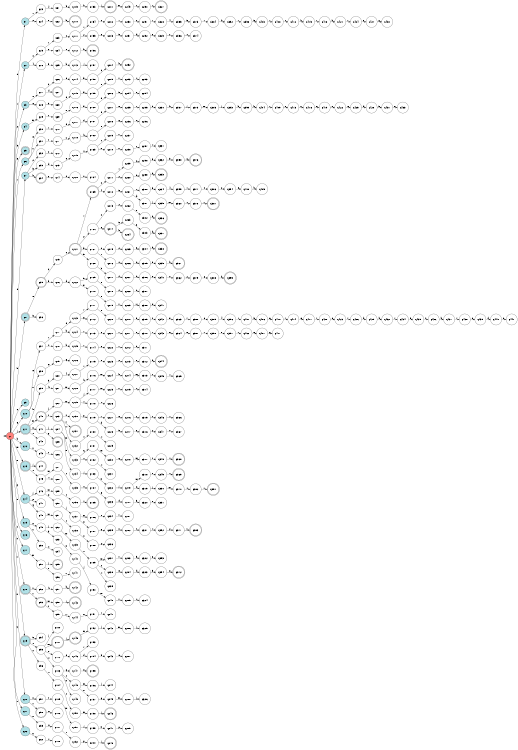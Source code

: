 digraph APTAALF {
__start0 [style = invis, shape = none, label = "", width = 0, height = 0];

rankdir=LR;
size="8,5";

s0 [style="filled", color="black", fillcolor="#ff817b" shape="circle", label="q0"];
s1 [style="filled", color="black", fillcolor="powderblue" shape="circle", label="q1"];
s2 [style="filled", color="black", fillcolor="powderblue" shape="circle", label="q2"];
s3 [style="filled", color="black", fillcolor="powderblue" shape="circle", label="q3"];
s4 [style="filled", color="black", fillcolor="powderblue" shape="circle", label="q4"];
s5 [style="rounded,filled", color="black", fillcolor="powderblue" shape="doublecircle", label="q5"];
s6 [style="filled", color="black", fillcolor="powderblue" shape="circle", label="q6"];
s7 [style="filled", color="black", fillcolor="powderblue" shape="circle", label="q7"];
s8 [style="rounded,filled", color="black", fillcolor="powderblue" shape="doublecircle", label="q8"];
s9 [style="filled", color="black", fillcolor="powderblue" shape="circle", label="q9"];
s10 [style="filled", color="black", fillcolor="powderblue" shape="circle", label="q10"];
s11 [style="rounded,filled", color="black", fillcolor="powderblue" shape="doublecircle", label="q11"];
s12 [style="filled", color="black", fillcolor="powderblue" shape="circle", label="q12"];
s13 [style="rounded,filled", color="black", fillcolor="powderblue" shape="doublecircle", label="q13"];
s14 [style="filled", color="black", fillcolor="powderblue" shape="circle", label="q14"];
s15 [style="filled", color="black", fillcolor="powderblue" shape="circle", label="q15"];
s16 [style="filled", color="black", fillcolor="powderblue" shape="circle", label="q16"];
s17 [style="filled", color="black", fillcolor="powderblue" shape="circle", label="q17"];
s18 [style="rounded,filled", color="black", fillcolor="powderblue" shape="doublecircle", label="q18"];
s19 [style="rounded,filled", color="black", fillcolor="powderblue" shape="doublecircle", label="q19"];
s20 [style="filled", color="black", fillcolor="powderblue" shape="circle", label="q20"];
s21 [style="filled", color="black", fillcolor="powderblue" shape="circle", label="q21"];
s22 [style="filled", color="black", fillcolor="powderblue" shape="circle", label="q22"];
s23 [style="filled", color="black", fillcolor="white" shape="circle", label="q23"];
s24 [style="filled", color="black", fillcolor="white" shape="circle", label="q24"];
s25 [style="filled", color="black", fillcolor="white" shape="circle", label="q25"];
s26 [style="filled", color="black", fillcolor="white" shape="circle", label="q26"];
s27 [style="filled", color="black", fillcolor="white" shape="circle", label="q27"];
s28 [style="filled", color="black", fillcolor="white" shape="circle", label="q28"];
s29 [style="filled", color="black", fillcolor="white" shape="circle", label="q29"];
s30 [style="filled", color="black", fillcolor="white" shape="circle", label="q30"];
s31 [style="filled", color="black", fillcolor="white" shape="circle", label="q31"];
s32 [style="filled", color="black", fillcolor="white" shape="circle", label="q32"];
s33 [style="filled", color="black", fillcolor="white" shape="circle", label="q33"];
s34 [style="rounded,filled", color="black", fillcolor="white" shape="doublecircle", label="q34"];
s35 [style="rounded,filled", color="black", fillcolor="white" shape="doublecircle", label="q35"];
s36 [style="filled", color="black", fillcolor="white" shape="circle", label="q36"];
s37 [style="filled", color="black", fillcolor="white" shape="circle", label="q37"];
s38 [style="filled", color="black", fillcolor="white" shape="circle", label="q38"];
s39 [style="filled", color="black", fillcolor="white" shape="circle", label="q39"];
s40 [style="rounded,filled", color="black", fillcolor="white" shape="doublecircle", label="q40"];
s41 [style="filled", color="black", fillcolor="white" shape="circle", label="q41"];
s42 [style="filled", color="black", fillcolor="white" shape="circle", label="q42"];
s43 [style="filled", color="black", fillcolor="white" shape="circle", label="q43"];
s44 [style="rounded,filled", color="black", fillcolor="white" shape="doublecircle", label="q44"];
s45 [style="filled", color="black", fillcolor="white" shape="circle", label="q45"];
s46 [style="filled", color="black", fillcolor="white" shape="circle", label="q46"];
s47 [style="filled", color="black", fillcolor="white" shape="circle", label="q47"];
s48 [style="filled", color="black", fillcolor="white" shape="circle", label="q48"];
s49 [style="filled", color="black", fillcolor="white" shape="circle", label="q49"];
s50 [style="filled", color="black", fillcolor="white" shape="circle", label="q50"];
s51 [style="filled", color="black", fillcolor="white" shape="circle", label="q51"];
s52 [style="filled", color="black", fillcolor="white" shape="circle", label="q52"];
s53 [style="rounded,filled", color="black", fillcolor="white" shape="doublecircle", label="q53"];
s54 [style="filled", color="black", fillcolor="white" shape="circle", label="q54"];
s55 [style="filled", color="black", fillcolor="white" shape="circle", label="q55"];
s56 [style="filled", color="black", fillcolor="white" shape="circle", label="q56"];
s57 [style="filled", color="black", fillcolor="white" shape="circle", label="q57"];
s58 [style="rounded,filled", color="black", fillcolor="white" shape="doublecircle", label="q58"];
s59 [style="filled", color="black", fillcolor="white" shape="circle", label="q59"];
s60 [style="filled", color="black", fillcolor="white" shape="circle", label="q60"];
s61 [style="filled", color="black", fillcolor="white" shape="circle", label="q61"];
s62 [style="rounded,filled", color="black", fillcolor="white" shape="doublecircle", label="q62"];
s63 [style="filled", color="black", fillcolor="white" shape="circle", label="q63"];
s64 [style="filled", color="black", fillcolor="white" shape="circle", label="q64"];
s65 [style="filled", color="black", fillcolor="white" shape="circle", label="q65"];
s66 [style="filled", color="black", fillcolor="white" shape="circle", label="q66"];
s67 [style="rounded,filled", color="black", fillcolor="white" shape="doublecircle", label="q67"];
s68 [style="filled", color="black", fillcolor="white" shape="circle", label="q68"];
s69 [style="filled", color="black", fillcolor="white" shape="circle", label="q69"];
s70 [style="filled", color="black", fillcolor="white" shape="circle", label="q70"];
s71 [style="filled", color="black", fillcolor="white" shape="circle", label="q71"];
s72 [style="filled", color="black", fillcolor="white" shape="circle", label="q72"];
s73 [style="filled", color="black", fillcolor="white" shape="circle", label="q73"];
s74 [style="filled", color="black", fillcolor="white" shape="circle", label="q74"];
s75 [style="filled", color="black", fillcolor="white" shape="circle", label="q75"];
s76 [style="filled", color="black", fillcolor="white" shape="circle", label="q76"];
s77 [style="filled", color="black", fillcolor="white" shape="circle", label="q77"];
s78 [style="filled", color="black", fillcolor="white" shape="circle", label="q78"];
s79 [style="filled", color="black", fillcolor="white" shape="circle", label="q79"];
s80 [style="filled", color="black", fillcolor="white" shape="circle", label="q80"];
s81 [style="filled", color="black", fillcolor="white" shape="circle", label="q81"];
s82 [style="filled", color="black", fillcolor="white" shape="circle", label="q82"];
s83 [style="rounded,filled", color="black", fillcolor="white" shape="doublecircle", label="q83"];
s84 [style="filled", color="black", fillcolor="white" shape="circle", label="q84"];
s85 [style="rounded,filled", color="black", fillcolor="white" shape="doublecircle", label="q85"];
s86 [style="filled", color="black", fillcolor="white" shape="circle", label="q86"];
s87 [style="filled", color="black", fillcolor="white" shape="circle", label="q87"];
s88 [style="filled", color="black", fillcolor="white" shape="circle", label="q88"];
s89 [style="filled", color="black", fillcolor="white" shape="circle", label="q89"];
s90 [style="filled", color="black", fillcolor="white" shape="circle", label="q90"];
s91 [style="filled", color="black", fillcolor="white" shape="circle", label="q91"];
s92 [style="filled", color="black", fillcolor="white" shape="circle", label="q92"];
s93 [style="filled", color="black", fillcolor="white" shape="circle", label="q93"];
s94 [style="filled", color="black", fillcolor="white" shape="circle", label="q94"];
s95 [style="rounded,filled", color="black", fillcolor="white" shape="doublecircle", label="q95"];
s96 [style="filled", color="black", fillcolor="white" shape="circle", label="q96"];
s97 [style="filled", color="black", fillcolor="white" shape="circle", label="q97"];
s98 [style="filled", color="black", fillcolor="white" shape="circle", label="q98"];
s99 [style="filled", color="black", fillcolor="white" shape="circle", label="q99"];
s100 [style="filled", color="black", fillcolor="white" shape="circle", label="q100"];
s101 [style="rounded,filled", color="black", fillcolor="white" shape="doublecircle", label="q101"];
s102 [style="filled", color="black", fillcolor="white" shape="circle", label="q102"];
s103 [style="filled", color="black", fillcolor="white" shape="circle", label="q103"];
s104 [style="filled", color="black", fillcolor="white" shape="circle", label="q104"];
s105 [style="filled", color="black", fillcolor="white" shape="circle", label="q105"];
s106 [style="filled", color="black", fillcolor="white" shape="circle", label="q106"];
s107 [style="filled", color="black", fillcolor="white" shape="circle", label="q107"];
s108 [style="filled", color="black", fillcolor="white" shape="circle", label="q108"];
s109 [style="filled", color="black", fillcolor="white" shape="circle", label="q109"];
s110 [style="rounded,filled", color="black", fillcolor="white" shape="doublecircle", label="q110"];
s111 [style="filled", color="black", fillcolor="white" shape="circle", label="q111"];
s112 [style="filled", color="black", fillcolor="white" shape="circle", label="q112"];
s113 [style="filled", color="black", fillcolor="white" shape="circle", label="q113"];
s114 [style="filled", color="black", fillcolor="white" shape="circle", label="q114"];
s115 [style="filled", color="black", fillcolor="white" shape="circle", label="q115"];
s116 [style="filled", color="black", fillcolor="white" shape="circle", label="q116"];
s117 [style="filled", color="black", fillcolor="white" shape="circle", label="q117"];
s118 [style="filled", color="black", fillcolor="white" shape="circle", label="q118"];
s119 [style="filled", color="black", fillcolor="white" shape="circle", label="q119"];
s120 [style="filled", color="black", fillcolor="white" shape="circle", label="q120"];
s121 [style="rounded,filled", color="black", fillcolor="white" shape="doublecircle", label="q121"];
s122 [style="filled", color="black", fillcolor="white" shape="circle", label="q122"];
s123 [style="filled", color="black", fillcolor="white" shape="circle", label="q123"];
s124 [style="filled", color="black", fillcolor="white" shape="circle", label="q124"];
s125 [style="filled", color="black", fillcolor="white" shape="circle", label="q125"];
s126 [style="filled", color="black", fillcolor="white" shape="circle", label="q126"];
s127 [style="filled", color="black", fillcolor="white" shape="circle", label="q127"];
s128 [style="filled", color="black", fillcolor="white" shape="circle", label="q128"];
s129 [style="filled", color="black", fillcolor="white" shape="circle", label="q129"];
s130 [style="filled", color="black", fillcolor="white" shape="circle", label="q130"];
s131 [style="rounded,filled", color="black", fillcolor="white" shape="doublecircle", label="q131"];
s132 [style="filled", color="black", fillcolor="white" shape="circle", label="q132"];
s133 [style="filled", color="black", fillcolor="white" shape="circle", label="q133"];
s134 [style="filled", color="black", fillcolor="white" shape="circle", label="q134"];
s135 [style="filled", color="black", fillcolor="white" shape="circle", label="q135"];
s136 [style="filled", color="black", fillcolor="white" shape="circle", label="q136"];
s137 [style="filled", color="black", fillcolor="white" shape="circle", label="q137"];
s138 [style="filled", color="black", fillcolor="white" shape="circle", label="q138"];
s139 [style="filled", color="black", fillcolor="white" shape="circle", label="q139"];
s140 [style="filled", color="black", fillcolor="white" shape="circle", label="q140"];
s141 [style="filled", color="black", fillcolor="white" shape="circle", label="q141"];
s142 [style="rounded,filled", color="black", fillcolor="white" shape="doublecircle", label="q142"];
s143 [style="rounded,filled", color="black", fillcolor="white" shape="doublecircle", label="q143"];
s144 [style="filled", color="black", fillcolor="white" shape="circle", label="q144"];
s145 [style="rounded,filled", color="black", fillcolor="white" shape="doublecircle", label="q145"];
s146 [style="filled", color="black", fillcolor="white" shape="circle", label="q146"];
s147 [style="filled", color="black", fillcolor="white" shape="circle", label="q147"];
s148 [style="filled", color="black", fillcolor="white" shape="circle", label="q148"];
s149 [style="filled", color="black", fillcolor="white" shape="circle", label="q149"];
s150 [style="filled", color="black", fillcolor="white" shape="circle", label="q150"];
s151 [style="filled", color="black", fillcolor="white" shape="circle", label="q151"];
s152 [style="filled", color="black", fillcolor="white" shape="circle", label="q152"];
s153 [style="filled", color="black", fillcolor="white" shape="circle", label="q153"];
s154 [style="filled", color="black", fillcolor="white" shape="circle", label="q154"];
s155 [style="filled", color="black", fillcolor="white" shape="circle", label="q155"];
s156 [style="rounded,filled", color="black", fillcolor="white" shape="doublecircle", label="q156"];
s157 [style="filled", color="black", fillcolor="white" shape="circle", label="q157"];
s158 [style="filled", color="black", fillcolor="white" shape="circle", label="q158"];
s159 [style="filled", color="black", fillcolor="white" shape="circle", label="q159"];
s160 [style="filled", color="black", fillcolor="white" shape="circle", label="q160"];
s161 [style="filled", color="black", fillcolor="white" shape="circle", label="q161"];
s162 [style="filled", color="black", fillcolor="white" shape="circle", label="q162"];
s163 [style="filled", color="black", fillcolor="white" shape="circle", label="q163"];
s164 [style="filled", color="black", fillcolor="white" shape="circle", label="q164"];
s165 [style="rounded,filled", color="black", fillcolor="white" shape="doublecircle", label="q165"];
s166 [style="filled", color="black", fillcolor="white" shape="circle", label="q166"];
s167 [style="filled", color="black", fillcolor="white" shape="circle", label="q167"];
s168 [style="filled", color="black", fillcolor="white" shape="circle", label="q168"];
s169 [style="filled", color="black", fillcolor="white" shape="circle", label="q169"];
s170 [style="filled", color="black", fillcolor="white" shape="circle", label="q170"];
s171 [style="filled", color="black", fillcolor="white" shape="circle", label="q171"];
s172 [style="filled", color="black", fillcolor="white" shape="circle", label="q172"];
s173 [style="filled", color="black", fillcolor="white" shape="circle", label="q173"];
s174 [style="filled", color="black", fillcolor="white" shape="circle", label="q174"];
s175 [style="filled", color="black", fillcolor="white" shape="circle", label="q175"];
s176 [style="filled", color="black", fillcolor="white" shape="circle", label="q176"];
s177 [style="filled", color="black", fillcolor="white" shape="circle", label="q177"];
s178 [style="filled", color="black", fillcolor="white" shape="circle", label="q178"];
s179 [style="filled", color="black", fillcolor="white" shape="circle", label="q179"];
s180 [style="filled", color="black", fillcolor="white" shape="circle", label="q180"];
s181 [style="filled", color="black", fillcolor="white" shape="circle", label="q181"];
s182 [style="filled", color="black", fillcolor="white" shape="circle", label="q182"];
s183 [style="filled", color="black", fillcolor="white" shape="circle", label="q183"];
s184 [style="filled", color="black", fillcolor="white" shape="circle", label="q184"];
s185 [style="rounded,filled", color="black", fillcolor="white" shape="doublecircle", label="q185"];
s186 [style="filled", color="black", fillcolor="white" shape="circle", label="q186"];
s187 [style="filled", color="black", fillcolor="white" shape="circle", label="q187"];
s188 [style="filled", color="black", fillcolor="white" shape="circle", label="q188"];
s189 [style="filled", color="black", fillcolor="white" shape="circle", label="q189"];
s190 [style="filled", color="black", fillcolor="white" shape="circle", label="q190"];
s191 [style="filled", color="black", fillcolor="white" shape="circle", label="q191"];
s192 [style="filled", color="black", fillcolor="white" shape="circle", label="q192"];
s193 [style="filled", color="black", fillcolor="white" shape="circle", label="q193"];
s194 [style="filled", color="black", fillcolor="white" shape="circle", label="q194"];
s195 [style="rounded,filled", color="black", fillcolor="white" shape="doublecircle", label="q195"];
s196 [style="filled", color="black", fillcolor="white" shape="circle", label="q196"];
s197 [style="filled", color="black", fillcolor="white" shape="circle", label="q197"];
s198 [style="filled", color="black", fillcolor="white" shape="circle", label="q198"];
s199 [style="filled", color="black", fillcolor="white" shape="circle", label="q199"];
s200 [style="filled", color="black", fillcolor="white" shape="circle", label="q200"];
s201 [style="rounded,filled", color="black", fillcolor="white" shape="doublecircle", label="q201"];
s202 [style="filled", color="black", fillcolor="white" shape="circle", label="q202"];
s203 [style="filled", color="black", fillcolor="white" shape="circle", label="q203"];
s204 [style="filled", color="black", fillcolor="white" shape="circle", label="q204"];
s205 [style="filled", color="black", fillcolor="white" shape="circle", label="q205"];
s206 [style="filled", color="black", fillcolor="white" shape="circle", label="q206"];
s207 [style="filled", color="black", fillcolor="white" shape="circle", label="q207"];
s208 [style="filled", color="black", fillcolor="white" shape="circle", label="q208"];
s209 [style="filled", color="black", fillcolor="white" shape="circle", label="q209"];
s210 [style="filled", color="black", fillcolor="white" shape="circle", label="q210"];
s211 [style="filled", color="black", fillcolor="white" shape="circle", label="q211"];
s212 [style="filled", color="black", fillcolor="white" shape="circle", label="q212"];
s213 [style="filled", color="black", fillcolor="white" shape="circle", label="q213"];
s214 [style="rounded,filled", color="black", fillcolor="white" shape="doublecircle", label="q214"];
s215 [style="filled", color="black", fillcolor="white" shape="circle", label="q215"];
s216 [style="filled", color="black", fillcolor="white" shape="circle", label="q216"];
s217 [style="filled", color="black", fillcolor="white" shape="circle", label="q217"];
s218 [style="filled", color="black", fillcolor="white" shape="circle", label="q218"];
s219 [style="filled", color="black", fillcolor="white" shape="circle", label="q219"];
s220 [style="filled", color="black", fillcolor="white" shape="circle", label="q220"];
s221 [style="filled", color="black", fillcolor="white" shape="circle", label="q221"];
s222 [style="filled", color="black", fillcolor="white" shape="circle", label="q222"];
s223 [style="filled", color="black", fillcolor="white" shape="circle", label="q223"];
s224 [style="filled", color="black", fillcolor="white" shape="circle", label="q224"];
s225 [style="filled", color="black", fillcolor="white" shape="circle", label="q225"];
s226 [style="filled", color="black", fillcolor="white" shape="circle", label="q226"];
s227 [style="filled", color="black", fillcolor="white" shape="circle", label="q227"];
s228 [style="filled", color="black", fillcolor="white" shape="circle", label="q228"];
s229 [style="filled", color="black", fillcolor="white" shape="circle", label="q229"];
s230 [style="filled", color="black", fillcolor="white" shape="circle", label="q230"];
s231 [style="filled", color="black", fillcolor="white" shape="circle", label="q231"];
s232 [style="filled", color="black", fillcolor="white" shape="circle", label="q232"];
s233 [style="filled", color="black", fillcolor="white" shape="circle", label="q233"];
s234 [style="filled", color="black", fillcolor="white" shape="circle", label="q234"];
s235 [style="filled", color="black", fillcolor="white" shape="circle", label="q235"];
s236 [style="filled", color="black", fillcolor="white" shape="circle", label="q236"];
s237 [style="filled", color="black", fillcolor="white" shape="circle", label="q237"];
s238 [style="filled", color="black", fillcolor="white" shape="circle", label="q238"];
s239 [style="filled", color="black", fillcolor="white" shape="circle", label="q239"];
s240 [style="filled", color="black", fillcolor="white" shape="circle", label="q240"];
s241 [style="filled", color="black", fillcolor="white" shape="circle", label="q241"];
s242 [style="filled", color="black", fillcolor="white" shape="circle", label="q242"];
s243 [style="filled", color="black", fillcolor="white" shape="circle", label="q243"];
s244 [style="filled", color="black", fillcolor="white" shape="circle", label="q244"];
s245 [style="filled", color="black", fillcolor="white" shape="circle", label="q245"];
s246 [style="rounded,filled", color="black", fillcolor="white" shape="doublecircle", label="q246"];
s247 [style="filled", color="black", fillcolor="white" shape="circle", label="q247"];
s248 [style="rounded,filled", color="black", fillcolor="white" shape="doublecircle", label="q248"];
s249 [style="filled", color="black", fillcolor="white" shape="circle", label="q249"];
s250 [style="filled", color="black", fillcolor="white" shape="circle", label="q250"];
s251 [style="filled", color="black", fillcolor="white" shape="circle", label="q251"];
s252 [style="rounded,filled", color="black", fillcolor="white" shape="doublecircle", label="q252"];
s253 [style="filled", color="black", fillcolor="white" shape="circle", label="q253"];
s254 [style="filled", color="black", fillcolor="white" shape="circle", label="q254"];
s255 [style="filled", color="black", fillcolor="white" shape="circle", label="q255"];
s256 [style="filled", color="black", fillcolor="white" shape="circle", label="q256"];
s257 [style="filled", color="black", fillcolor="white" shape="circle", label="q257"];
s258 [style="filled", color="black", fillcolor="white" shape="circle", label="q258"];
s259 [style="filled", color="black", fillcolor="white" shape="circle", label="q259"];
s260 [style="filled", color="black", fillcolor="white" shape="circle", label="q260"];
s261 [style="filled", color="black", fillcolor="white" shape="circle", label="q261"];
s262 [style="filled", color="black", fillcolor="white" shape="circle", label="q262"];
s263 [style="filled", color="black", fillcolor="white" shape="circle", label="q263"];
s264 [style="rounded,filled", color="black", fillcolor="white" shape="doublecircle", label="q264"];
s265 [style="filled", color="black", fillcolor="white" shape="circle", label="q265"];
s266 [style="filled", color="black", fillcolor="white" shape="circle", label="q266"];
s267 [style="filled", color="black", fillcolor="white" shape="circle", label="q267"];
s268 [style="filled", color="black", fillcolor="white" shape="circle", label="q268"];
s269 [style="filled", color="black", fillcolor="white" shape="circle", label="q269"];
s270 [style="filled", color="black", fillcolor="white" shape="circle", label="q270"];
s271 [style="filled", color="black", fillcolor="white" shape="circle", label="q271"];
s272 [style="filled", color="black", fillcolor="white" shape="circle", label="q272"];
s273 [style="filled", color="black", fillcolor="white" shape="circle", label="q273"];
s274 [style="filled", color="black", fillcolor="white" shape="circle", label="q274"];
s275 [style="filled", color="black", fillcolor="white" shape="circle", label="q275"];
s276 [style="filled", color="black", fillcolor="white" shape="circle", label="q276"];
s277 [style="filled", color="black", fillcolor="white" shape="circle", label="q277"];
s278 [style="filled", color="black", fillcolor="white" shape="circle", label="q278"];
s279 [style="filled", color="black", fillcolor="white" shape="circle", label="q279"];
s280 [style="filled", color="black", fillcolor="white" shape="circle", label="q280"];
s281 [style="filled", color="black", fillcolor="white" shape="circle", label="q281"];
s282 [style="filled", color="black", fillcolor="white" shape="circle", label="q282"];
s283 [style="filled", color="black", fillcolor="white" shape="circle", label="q283"];
s284 [style="filled", color="black", fillcolor="white" shape="circle", label="q284"];
s285 [style="filled", color="black", fillcolor="white" shape="circle", label="q285"];
s286 [style="filled", color="black", fillcolor="white" shape="circle", label="q286"];
s287 [style="filled", color="black", fillcolor="white" shape="circle", label="q287"];
s288 [style="filled", color="black", fillcolor="white" shape="circle", label="q288"];
s289 [style="filled", color="black", fillcolor="white" shape="circle", label="q289"];
s290 [style="filled", color="black", fillcolor="white" shape="circle", label="q290"];
s291 [style="filled", color="black", fillcolor="white" shape="circle", label="q291"];
s292 [style="filled", color="black", fillcolor="white" shape="circle", label="q292"];
s293 [style="filled", color="black", fillcolor="white" shape="circle", label="q293"];
s294 [style="filled", color="black", fillcolor="white" shape="circle", label="q294"];
s295 [style="filled", color="black", fillcolor="white" shape="circle", label="q295"];
s296 [style="filled", color="black", fillcolor="white" shape="circle", label="q296"];
s297 [style="filled", color="black", fillcolor="white" shape="circle", label="q297"];
s298 [style="filled", color="black", fillcolor="white" shape="circle", label="q298"];
s299 [style="filled", color="black", fillcolor="white" shape="circle", label="q299"];
s300 [style="filled", color="black", fillcolor="white" shape="circle", label="q300"];
s301 [style="filled", color="black", fillcolor="white" shape="circle", label="q301"];
s302 [style="filled", color="black", fillcolor="white" shape="circle", label="q302"];
s303 [style="filled", color="black", fillcolor="white" shape="circle", label="q303"];
s304 [style="filled", color="black", fillcolor="white" shape="circle", label="q304"];
s305 [style="filled", color="black", fillcolor="white" shape="circle", label="q305"];
s306 [style="filled", color="black", fillcolor="white" shape="circle", label="q306"];
s307 [style="filled", color="black", fillcolor="white" shape="circle", label="q307"];
s308 [style="filled", color="black", fillcolor="white" shape="circle", label="q308"];
s309 [style="filled", color="black", fillcolor="white" shape="circle", label="q309"];
s310 [style="filled", color="black", fillcolor="white" shape="circle", label="q310"];
s311 [style="filled", color="black", fillcolor="white" shape="circle", label="q311"];
s312 [style="filled", color="black", fillcolor="white" shape="circle", label="q312"];
s313 [style="filled", color="black", fillcolor="white" shape="circle", label="q313"];
s314 [style="filled", color="black", fillcolor="white" shape="circle", label="q314"];
s315 [style="filled", color="black", fillcolor="white" shape="circle", label="q315"];
s316 [style="filled", color="black", fillcolor="white" shape="circle", label="q316"];
s317 [style="filled", color="black", fillcolor="white" shape="circle", label="q317"];
s318 [style="filled", color="black", fillcolor="white" shape="circle", label="q318"];
s319 [style="filled", color="black", fillcolor="white" shape="circle", label="q319"];
s320 [style="filled", color="black", fillcolor="white" shape="circle", label="q320"];
s321 [style="filled", color="black", fillcolor="white" shape="circle", label="q321"];
s322 [style="filled", color="black", fillcolor="white" shape="circle", label="q322"];
s323 [style="filled", color="black", fillcolor="white" shape="circle", label="q323"];
s324 [style="filled", color="black", fillcolor="white" shape="circle", label="q324"];
s325 [style="filled", color="black", fillcolor="white" shape="circle", label="q325"];
s326 [style="filled", color="black", fillcolor="white" shape="circle", label="q326"];
s327 [style="rounded,filled", color="black", fillcolor="white" shape="doublecircle", label="q327"];
s328 [style="filled", color="black", fillcolor="white" shape="circle", label="q328"];
s329 [style="filled", color="black", fillcolor="white" shape="circle", label="q329"];
s330 [style="filled", color="black", fillcolor="white" shape="circle", label="q330"];
s331 [style="filled", color="black", fillcolor="white" shape="circle", label="q331"];
s332 [style="filled", color="black", fillcolor="white" shape="circle", label="q332"];
s333 [style="rounded,filled", color="black", fillcolor="white" shape="doublecircle", label="q333"];
s334 [style="filled", color="black", fillcolor="white" shape="circle", label="q334"];
s335 [style="filled", color="black", fillcolor="white" shape="circle", label="q335"];
s336 [style="rounded,filled", color="black", fillcolor="white" shape="doublecircle", label="q336"];
s337 [style="rounded,filled", color="black", fillcolor="white" shape="doublecircle", label="q337"];
s338 [style="rounded,filled", color="black", fillcolor="white" shape="doublecircle", label="q338"];
s339 [style="filled", color="black", fillcolor="white" shape="circle", label="q339"];
s340 [style="filled", color="black", fillcolor="white" shape="circle", label="q340"];
s341 [style="filled", color="black", fillcolor="white" shape="circle", label="q341"];
s342 [style="filled", color="black", fillcolor="white" shape="circle", label="q342"];
s343 [style="filled", color="black", fillcolor="white" shape="circle", label="q343"];
s344 [style="rounded,filled", color="black", fillcolor="white" shape="doublecircle", label="q344"];
s345 [style="filled", color="black", fillcolor="white" shape="circle", label="q345"];
s346 [style="filled", color="black", fillcolor="white" shape="circle", label="q346"];
s347 [style="filled", color="black", fillcolor="white" shape="circle", label="q347"];
s348 [style="filled", color="black", fillcolor="white" shape="circle", label="q348"];
s349 [style="filled", color="black", fillcolor="white" shape="circle", label="q349"];
s350 [style="filled", color="black", fillcolor="white" shape="circle", label="q350"];
s351 [style="filled", color="black", fillcolor="white" shape="circle", label="q351"];
s352 [style="filled", color="black", fillcolor="white" shape="circle", label="q352"];
s353 [style="filled", color="black", fillcolor="white" shape="circle", label="q353"];
s354 [style="filled", color="black", fillcolor="white" shape="circle", label="q354"];
s355 [style="filled", color="black", fillcolor="white" shape="circle", label="q355"];
s356 [style="filled", color="black", fillcolor="white" shape="circle", label="q356"];
s357 [style="filled", color="black", fillcolor="white" shape="circle", label="q357"];
s358 [style="filled", color="black", fillcolor="white" shape="circle", label="q358"];
s359 [style="filled", color="black", fillcolor="white" shape="circle", label="q359"];
s360 [style="filled", color="black", fillcolor="white" shape="circle", label="q360"];
s361 [style="rounded,filled", color="black", fillcolor="white" shape="doublecircle", label="q361"];
s362 [style="filled", color="black", fillcolor="white" shape="circle", label="q362"];
s363 [style="filled", color="black", fillcolor="white" shape="circle", label="q363"];
s364 [style="filled", color="black", fillcolor="white" shape="circle", label="q364"];
s365 [style="filled", color="black", fillcolor="white" shape="circle", label="q365"];
s366 [style="filled", color="black", fillcolor="white" shape="circle", label="q366"];
s367 [style="filled", color="black", fillcolor="white" shape="circle", label="q367"];
s368 [style="rounded,filled", color="black", fillcolor="white" shape="doublecircle", label="q368"];
s369 [style="rounded,filled", color="black", fillcolor="white" shape="doublecircle", label="q369"];
s370 [style="filled", color="black", fillcolor="white" shape="circle", label="q370"];
s371 [style="filled", color="black", fillcolor="white" shape="circle", label="q371"];
s372 [style="rounded,filled", color="black", fillcolor="white" shape="doublecircle", label="q372"];
s373 [style="filled", color="black", fillcolor="white" shape="circle", label="q373"];
s374 [style="filled", color="black", fillcolor="white" shape="circle", label="q374"];
s375 [style="filled", color="black", fillcolor="white" shape="circle", label="q375"];
s376 [style="rounded,filled", color="black", fillcolor="white" shape="doublecircle", label="q376"];
s377 [style="filled", color="black", fillcolor="white" shape="circle", label="q377"];
s378 [style="filled", color="black", fillcolor="white" shape="circle", label="q378"];
s379 [style="filled", color="black", fillcolor="white" shape="circle", label="q379"];
s380 [style="filled", color="black", fillcolor="white" shape="circle", label="q380"];
s381 [style="filled", color="black", fillcolor="white" shape="circle", label="q381"];
s382 [style="filled", color="black", fillcolor="white" shape="circle", label="q382"];
s383 [style="rounded,filled", color="black", fillcolor="white" shape="doublecircle", label="q383"];
s384 [style="filled", color="black", fillcolor="white" shape="circle", label="q384"];
s385 [style="filled", color="black", fillcolor="white" shape="circle", label="q385"];
s386 [style="filled", color="black", fillcolor="white" shape="circle", label="q386"];
s387 [style="rounded,filled", color="black", fillcolor="white" shape="doublecircle", label="q387"];
s388 [style="filled", color="black", fillcolor="white" shape="circle", label="q388"];
s389 [style="filled", color="black", fillcolor="white" shape="circle", label="q389"];
s390 [style="filled", color="black", fillcolor="white" shape="circle", label="q390"];
s391 [style="rounded,filled", color="black", fillcolor="white" shape="doublecircle", label="q391"];
s392 [style="filled", color="black", fillcolor="white" shape="circle", label="q392"];
s393 [style="filled", color="black", fillcolor="white" shape="circle", label="q393"];
s394 [style="filled", color="black", fillcolor="white" shape="circle", label="q394"];
s395 [style="rounded,filled", color="black", fillcolor="white" shape="doublecircle", label="q395"];
s396 [style="filled", color="black", fillcolor="white" shape="circle", label="q396"];
s397 [style="filled", color="black", fillcolor="white" shape="circle", label="q397"];
s398 [style="filled", color="black", fillcolor="white" shape="circle", label="q398"];
s399 [style="filled", color="black", fillcolor="white" shape="circle", label="q399"];
s400 [style="filled", color="black", fillcolor="white" shape="circle", label="q400"];
s401 [style="filled", color="black", fillcolor="white" shape="circle", label="q401"];
s402 [style="filled", color="black", fillcolor="white" shape="circle", label="q402"];
s403 [style="filled", color="black", fillcolor="white" shape="circle", label="q403"];
s404 [style="filled", color="black", fillcolor="white" shape="circle", label="q404"];
s405 [style="filled", color="black", fillcolor="white" shape="circle", label="q405"];
s406 [style="filled", color="black", fillcolor="white" shape="circle", label="q406"];
s407 [style="filled", color="black", fillcolor="white" shape="circle", label="q407"];
s408 [style="filled", color="black", fillcolor="white" shape="circle", label="q408"];
s409 [style="filled", color="black", fillcolor="white" shape="circle", label="q409"];
s410 [style="filled", color="black", fillcolor="white" shape="circle", label="q410"];
s411 [style="filled", color="black", fillcolor="white" shape="circle", label="q411"];
s412 [style="filled", color="black", fillcolor="white" shape="circle", label="q412"];
s413 [style="filled", color="black", fillcolor="white" shape="circle", label="q413"];
s414 [style="filled", color="black", fillcolor="white" shape="circle", label="q414"];
s415 [style="filled", color="black", fillcolor="white" shape="circle", label="q415"];
s416 [style="filled", color="black", fillcolor="white" shape="circle", label="q416"];
s417 [style="filled", color="black", fillcolor="white" shape="circle", label="q417"];
s418 [style="filled", color="black", fillcolor="white" shape="circle", label="q418"];
s419 [style="filled", color="black", fillcolor="white" shape="circle", label="q419"];
s420 [style="filled", color="black", fillcolor="white" shape="circle", label="q420"];
s421 [style="filled", color="black", fillcolor="white" shape="circle", label="q421"];
s422 [style="filled", color="black", fillcolor="white" shape="circle", label="q422"];
s423 [style="filled", color="black", fillcolor="white" shape="circle", label="q423"];
s424 [style="filled", color="black", fillcolor="white" shape="circle", label="q424"];
s425 [style="filled", color="black", fillcolor="white" shape="circle", label="q425"];
s426 [style="filled", color="black", fillcolor="white" shape="circle", label="q426"];
s427 [style="filled", color="black", fillcolor="white" shape="circle", label="q427"];
s428 [style="filled", color="black", fillcolor="white" shape="circle", label="q428"];
s429 [style="filled", color="black", fillcolor="white" shape="circle", label="q429"];
s430 [style="filled", color="black", fillcolor="white" shape="circle", label="q430"];
s431 [style="filled", color="black", fillcolor="white" shape="circle", label="q431"];
s432 [style="filled", color="black", fillcolor="white" shape="circle", label="q432"];
s433 [style="filled", color="black", fillcolor="white" shape="circle", label="q433"];
s434 [style="filled", color="black", fillcolor="white" shape="circle", label="q434"];
s435 [style="filled", color="black", fillcolor="white" shape="circle", label="q435"];
s436 [style="filled", color="black", fillcolor="white" shape="circle", label="q436"];
s437 [style="filled", color="black", fillcolor="white" shape="circle", label="q437"];
s438 [style="filled", color="black", fillcolor="white" shape="circle", label="q438"];
s439 [style="filled", color="black", fillcolor="white" shape="circle", label="q439"];
s440 [style="filled", color="black", fillcolor="white" shape="circle", label="q440"];
s441 [style="filled", color="black", fillcolor="white" shape="circle", label="q441"];
subgraph cluster_main { 
	graph [pad=".75", ranksep="0.15", nodesep="0.15"];
	 style=invis; 
	__start0 -> s0 [penwidth=2];
}
s0 -> s1 [label="0"];
s0 -> s2 [label="1"];
s0 -> s3 [label="2"];
s0 -> s4 [label="5"];
s0 -> s5 [label="6"];
s0 -> s6 [label="7"];
s0 -> s7 [label="8"];
s0 -> s8 [label="b"];
s0 -> s9 [label="c"];
s0 -> s10 [label="g"];
s0 -> s11 [label="j"];
s0 -> s12 [label="k"];
s0 -> s13 [label="m"];
s0 -> s14 [label="n"];
s0 -> s15 [label="p"];
s0 -> s16 [label="s"];
s0 -> s17 [label="t"];
s0 -> s18 [label="u"];
s0 -> s19 [label="v"];
s0 -> s20 [label="x"];
s0 -> s21 [label="y"];
s0 -> s22 [label="z"];
s1 -> s23 [label="1"];
s1 -> s24 [label="2"];
s2 -> s25 [label="0"];
s2 -> s26 [label="4"];
s3 -> s27 [label="0"];
s3 -> s28 [label="8"];
s4 -> s29 [label="m"];
s6 -> s30 [label="e"];
s6 -> s31 [label="s"];
s7 -> s32 [label="2"];
s7 -> s33 [label="9"];
s7 -> s34 [label="b"];
s8 -> s35 [label="8"];
s8 -> s36 [label="9"];
s10 -> s37 [label="e"];
s10 -> s38 [label="s"];
s11 -> s39 [label="h"];
s11 -> s40 [label="m"];
s11 -> s41 [label="n"];
s11 -> s42 [label="t"];
s12 -> s43 [label="s"];
s13 -> s44 [label="j"];
s13 -> s45 [label="t"];
s14 -> s46 [label="j"];
s14 -> s47 [label="p"];
s14 -> s48 [label="q"];
s15 -> s49 [label="n"];
s15 -> s50 [label="s"];
s17 -> s51 [label="m"];
s18 -> s52 [label="s"];
s18 -> s53 [label="v"];
s19 -> s54 [label="9"];
s19 -> s55 [label="t"];
s19 -> s56 [label="u"];
s20 -> s57 [label="w"];
s20 -> s58 [label="z"];
s21 -> s59 [label="w"];
s22 -> s60 [label="x"];
s23 -> s61 [label="4"];
s24 -> s62 [label="8"];
s25 -> s63 [label="1"];
s25 -> s64 [label="2"];
s26 -> s65 [label="5"];
s27 -> s66 [label="2"];
s27 -> s67 [label="f"];
s28 -> s68 [label="9"];
s29 -> s69 [label="t"];
s30 -> s70 [label="7"];
s31 -> s71 [label="t"];
s32 -> s72 [label="0"];
s33 -> s73 [label="d"];
s34 -> s74 [label="8"];
s35 -> s75 [label="2"];
s35 -> s76 [label="9"];
s37 -> s77 [label="7"];
s37 -> s78 [label="s"];
s38 -> s79 [label="e"];
s39 -> s80 [label="5"];
s39 -> s81 [label="k"];
s40 -> s82 [label="j"];
s40 -> s83 [label="t"];
s41 -> s84 [label="j"];
s41 -> s85 [label="p"];
s43 -> s86 [label="t"];
s45 -> s87 [label="m"];
s45 -> s88 [label="v"];
s46 -> s89 [label="m"];
s46 -> s90 [label="n"];
s48 -> s91 [label="m"];
s49 -> s92 [label="j"];
s49 -> s93 [label="p"];
s50 -> s94 [label="u"];
s51 -> s95 [label="j"];
s51 -> s96 [label="t"];
s52 -> s97 [label="k"];
s53 -> s98 [label="m"];
s53 -> s99 [label="t"];
s55 -> s100 [label="j"];
s55 -> s101 [label="m"];
s55 -> s102 [label="s"];
s55 -> s103 [label="w"];
s56 -> s104 [label="v"];
s57 -> s105 [label="t"];
s58 -> s106 [label="x"];
s59 -> s107 [label="x"];
s60 -> s108 [label="z"];
s61 -> s109 [label="5"];
s62 -> s110 [label="b"];
s63 -> s111 [label="0"];
s64 -> s112 [label="8"];
s65 -> s113 [label="h"];
s66 -> s114 [label="8"];
s68 -> s115 [label="d"];
s69 -> s116 [label="s"];
s70 -> s117 [label="e"];
s71 -> s118 [label="s"];
s73 -> s119 [label="e"];
s74 -> s120 [label="2"];
s75 -> s121 [label="0"];
s76 -> s122 [label="d"];
s77 -> s123 [label="e"];
s77 -> s124 [label="k"];
s78 -> s125 [label="k"];
s79 -> s126 [label="g"];
s80 -> s127 [label="4"];
s81 -> s128 [label="m"];
s82 -> s129 [label="m"];
s83 -> s130 [label="s"];
s83 -> s131 [label="v"];
s83 -> s132 [label="w"];
s84 -> s133 [label="m"];
s84 -> s134 [label="n"];
s87 -> s135 [label="t"];
s89 -> s136 [label="t"];
s90 -> s137 [label="j"];
s91 -> s138 [label="t"];
s92 -> s139 [label="m"];
s93 -> s140 [label="n"];
s96 -> s141 [label="v"];
s97 -> s142 [label="h"];
s98 -> s143 [label="j"];
s99 -> s144 [label="w"];
s101 -> s145 [label="j"];
s102 -> s146 [label="e"];
s103 -> s147 [label="q"];
s103 -> s148 [label="t"];
s103 -> s149 [label="x"];
s104 -> s150 [label="t"];
s105 -> s151 [label="m"];
s107 -> s152 [label="r"];
s109 -> s153 [label="h"];
s111 -> s154 [label="1"];
s111 -> s155 [label="2"];
s112 -> s156 [label="b"];
s113 -> s157 [label="j"];
s114 -> s158 [label="9"];
s115 -> s159 [label="e"];
s116 -> s160 [label="e"];
s117 -> s161 [label="d"];
s118 -> s162 [label="k"];
s119 -> s163 [label="s"];
s120 -> s164 [label="0"];
s121 -> s165 [label="1"];
s121 -> s166 [label="2"];
s121 -> s167 [label="3"];
s121 -> s168 [label="5"];
s122 -> s169 [label="9"];
s122 -> s170 [label="e"];
s123 -> s171 [label="7"];
s123 -> s172 [label="g"];
s124 -> s173 [label="7"];
s125 -> s174 [label="7"];
s127 -> s175 [label="1"];
s128 -> s176 [label="k"];
s129 -> s177 [label="j"];
s129 -> s178 [label="t"];
s130 -> s179 [label="e"];
s132 -> s180 [label="t"];
s133 -> s181 [label="q"];
s133 -> s182 [label="t"];
s134 -> s183 [label="j"];
s135 -> s184 [label="s"];
s136 -> s185 [label="v"];
s137 -> s186 [label="m"];
s137 -> s187 [label="n"];
s138 -> s188 [label="w"];
s139 -> s189 [label="t"];
s140 -> s190 [label="j"];
s144 -> s191 [label="x"];
s145 -> s192 [label="m"];
s146 -> s193 [label="7"];
s146 -> s194 [label="d"];
s147 -> s195 [label="n"];
s148 -> s196 [label="m"];
s148 -> s197 [label="w"];
s150 -> s198 [label="m"];
s151 -> s199 [label="j"];
s152 -> s200 [label="p"];
s153 -> s201 [label="j"];
s154 -> s202 [label="0"];
s155 -> s203 [label="8"];
s158 -> s204 [label="c"];
s159 -> s205 [label="s"];
s160 -> s206 [label="d"];
s161 -> s207 [label="f"];
s162 -> s208 [label="s"];
s163 -> s209 [label="t"];
s163 -> s210 [label="u"];
s165 -> s211 [label="0"];
s165 -> s212 [label="4"];
s166 -> s213 [label="0"];
s166 -> s214 [label="8"];
s167 -> s215 [label="0"];
s167 -> s216 [label="1"];
s168 -> s217 [label="3"];
s169 -> s218 [label="8"];
s170 -> s219 [label="s"];
s171 -> s220 [label="e"];
s173 -> s221 [label="6"];
s174 -> s222 [label="6"];
s175 -> s223 [label="0"];
s176 -> s224 [label="m"];
s177 -> s225 [label="m"];
s178 -> s226 [label="v"];
s179 -> s227 [label="7"];
s179 -> s228 [label="d"];
s180 -> s229 [label="v"];
s181 -> s230 [label="m"];
s182 -> s231 [label="v"];
s183 -> s232 [label="n"];
s184 -> s233 [label="e"];
s186 -> s234 [label="t"];
s187 -> s235 [label="q"];
s188 -> s236 [label="y"];
s189 -> s237 [label="m"];
s189 -> s238 [label="s"];
s189 -> s239 [label="v"];
s190 -> s240 [label="m"];
s191 -> s241 [label="r"];
s192 -> s242 [label="j"];
s194 -> s243 [label="9"];
s196 -> s244 [label="j"];
s197 -> s245 [label="q"];
s198 -> s246 [label="j"];
s199 -> s247 [label="n"];
s200 -> s248 [label="j"];
s201 -> s249 [label="m"];
s202 -> s250 [label="1"];
s203 -> s251 [label="9"];
s204 -> s252 [label="b"];
s205 -> s253 [label="t"];
s206 -> s254 [label="9"];
s207 -> s255 [label="e"];
s208 -> s256 [label="g"];
s209 -> s257 [label="v"];
s210 -> s258 [label="s"];
s211 -> s259 [label="1"];
s211 -> s260 [label="2"];
s212 -> s261 [label="5"];
s213 -> s262 [label="2"];
s214 -> s263 [label="9"];
s214 -> s264 [label="b"];
s215 -> s265 [label="2"];
s216 -> s266 [label="0"];
s217 -> s267 [label="2"];
s218 -> s268 [label="2"];
s219 -> s269 [label="t"];
s220 -> s270 [label="7"];
s221 -> s271 [label="7"];
s222 -> s272 [label="7"];
s223 -> s273 [label="2"];
s224 -> s274 [label="k"];
s225 -> s275 [label="t"];
s227 -> s276 [label="e"];
s228 -> s277 [label="9"];
s230 -> s278 [label="q"];
s232 -> s279 [label="j"];
s233 -> s280 [label="d"];
s234 -> s281 [label="v"];
s235 -> s282 [label="w"];
s237 -> s283 [label="t"];
s238 -> s284 [label="e"];
s240 -> s285 [label="t"];
s242 -> s286 [label="m"];
s243 -> s287 [label="8"];
s245 -> s288 [label="m"];
s247 -> s289 [label="p"];
s249 -> s290 [label="t"];
s250 -> s291 [label="0"];
s251 -> s292 [label="d"];
s253 -> s293 [label="v"];
s254 -> s294 [label="8"];
s255 -> s295 [label="7"];
s256 -> s296 [label="u"];
s258 -> s297 [label="t"];
s259 -> s298 [label="2"];
s260 -> s299 [label="8"];
s261 -> s300 [label="7"];
s261 -> s301 [label="h"];
s262 -> s302 [label="8"];
s263 -> s303 [label="8"];
s265 -> s304 [label="8"];
s266 -> s305 [label="2"];
s267 -> s306 [label="0"];
s268 -> s307 [label="0"];
s269 -> s308 [label="w"];
s270 -> s309 [label="e"];
s271 -> s310 [label="e"];
s272 -> s311 [label="5"];
s273 -> s312 [label="8"];
s274 -> s313 [label="m"];
s275 -> s314 [label="v"];
s276 -> s315 [label="s"];
s277 -> s316 [label="8"];
s278 -> s317 [label="m"];
s279 -> s318 [label="m"];
s279 -> s319 [label="n"];
s280 -> s320 [label="9"];
s282 -> s321 [label="t"];
s283 -> s322 [label="9"];
s284 -> s323 [label="d"];
s285 -> s324 [label="v"];
s286 -> s325 [label="j"];
s288 -> s326 [label="j"];
s290 -> s327 [label="v"];
s291 -> s328 [label="1"];
s292 -> s329 [label="e"];
s295 -> s330 [label="5"];
s297 -> s331 [label="v"];
s298 -> s332 [label="3"];
s299 -> s333 [label="b"];
s300 -> s334 [label="5"];
s301 -> s335 [label="j"];
s302 -> s336 [label="b"];
s303 -> s337 [label="b"];
s304 -> s338 [label="b"];
s305 -> s339 [label="8"];
s306 -> s340 [label="2"];
s308 -> s341 [label="x"];
s309 -> s342 [label="s"];
s310 -> s343 [label="7"];
s312 -> s344 [label="b"];
s313 -> s345 [label="t"];
s315 -> s346 [label="t"];
s316 -> s347 [label="2"];
s317 -> s348 [label="t"];
s318 -> s349 [label="t"];
s319 -> s350 [label="j"];
s320 -> s351 [label="8"];
s321 -> s352 [label="v"];
s322 -> s353 [label="8"];
s323 -> s354 [label="9"];
s328 -> s355 [label="4"];
s329 -> s356 [label="s"];
s330 -> s357 [label="h"];
s332 -> s358 [label="9"];
s334 -> s359 [label="4"];
s335 -> s360 [label="m"];
s339 -> s361 [label="b"];
s340 -> s362 [label="0"];
s342 -> s363 [label="e"];
s343 -> s364 [label="6"];
s345 -> s365 [label="v"];
s346 -> s366 [label="v"];
s347 -> s367 [label="0"];
s348 -> s368 [label="v"];
s349 -> s369 [label="v"];
s350 -> s370 [label="m"];
s352 -> s371 [label="y"];
s354 -> s372 [label="8"];
s355 -> s373 [label="5"];
s356 -> s374 [label="t"];
s357 -> s375 [label="j"];
s358 -> s376 [label="c"];
s359 -> s377 [label="1"];
s360 -> s378 [label="t"];
s362 -> s379 [label="2"];
s363 -> s380 [label="7"];
s364 -> s381 [label="e"];
s370 -> s382 [label="t"];
s371 -> s383 [label="v"];
s373 -> s384 [label="7"];
s375 -> s385 [label="m"];
s377 -> s386 [label="0"];
s378 -> s387 [label="v"];
s379 -> s388 [label="8"];
s380 -> s389 [label="6"];
s381 -> s390 [label="7"];
s382 -> s391 [label="v"];
s384 -> s392 [label="k"];
s385 -> s393 [label="j"];
s386 -> s394 [label="2"];
s388 -> s395 [label="b"];
s389 -> s396 [label="4"];
s390 -> s397 [label="e"];
s392 -> s398 [label="7"];
s393 -> s399 [label="h"];
s394 -> s400 [label="8"];
s396 -> s401 [label="1"];
s397 -> s402 [label="7"];
s398 -> s403 [label="5"];
s399 -> s404 [label="k"];
s400 -> s405 [label="b"];
s401 -> s406 [label="3"];
s402 -> s407 [label="e"];
s403 -> s408 [label="7"];
s404 -> s409 [label="7"];
s406 -> s410 [label="6"];
s407 -> s411 [label="g"];
s408 -> s412 [label="t"];
s409 -> s413 [label="e"];
s410 -> s414 [label="7"];
s412 -> s415 [label="k"];
s413 -> s416 [label="s"];
s414 -> s417 [label="6"];
s415 -> s418 [label="7"];
s416 -> s419 [label="e"];
s417 -> s420 [label="7"];
s418 -> s421 [label="k"];
s419 -> s422 [label="s"];
s420 -> s423 [label="6"];
s421 -> s424 [label="7"];
s422 -> s425 [label="e"];
s423 -> s426 [label="7"];
s424 -> s427 [label="e"];
s425 -> s428 [label="d"];
s426 -> s429 [label="h"];
s427 -> s430 [label="g"];
s428 -> s431 [label="9"];
s429 -> s432 [label="k"];
s431 -> s433 [label="8"];
s432 -> s434 [label="7"];
s434 -> s435 [label="e"];
s435 -> s436 [label="s"];
s436 -> s437 [label="k"];
s437 -> s438 [label="7"];
s438 -> s439 [label="6"];
s439 -> s440 [label="d"];
s440 -> s441 [label="6"];

}